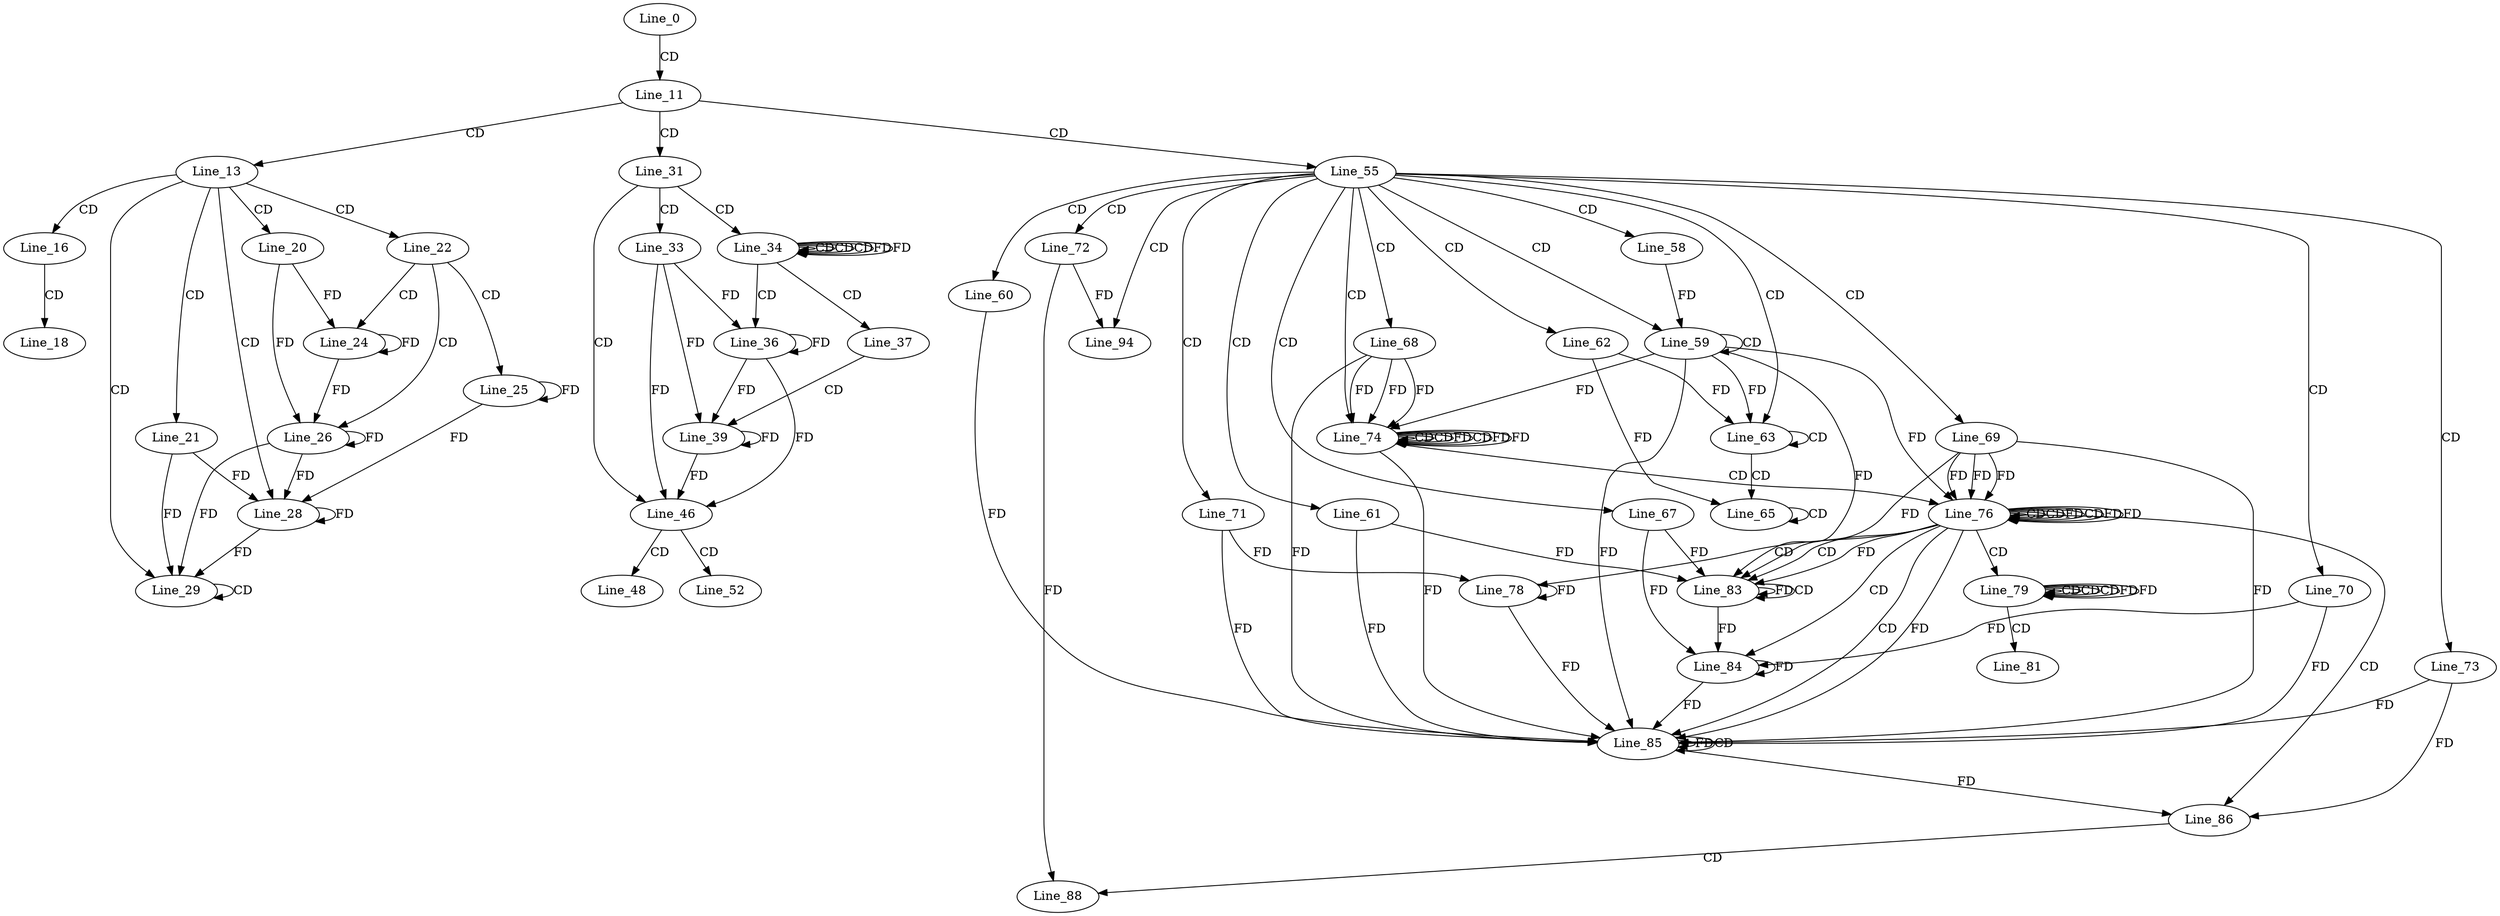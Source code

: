 digraph G {
  Line_0;
  Line_11;
  Line_13;
  Line_16;
  Line_18;
  Line_20;
  Line_21;
  Line_22;
  Line_24;
  Line_25;
  Line_26;
  Line_28;
  Line_29;
  Line_29;
  Line_31;
  Line_33;
  Line_34;
  Line_34;
  Line_34;
  Line_36;
  Line_37;
  Line_39;
  Line_46;
  Line_48;
  Line_52;
  Line_55;
  Line_58;
  Line_59;
  Line_59;
  Line_60;
  Line_61;
  Line_62;
  Line_63;
  Line_65;
  Line_65;
  Line_65;
  Line_67;
  Line_68;
  Line_69;
  Line_70;
  Line_71;
  Line_72;
  Line_73;
  Line_74;
  Line_74;
  Line_74;
  Line_76;
  Line_76;
  Line_76;
  Line_78;
  Line_79;
  Line_79;
  Line_79;
  Line_81;
  Line_83;
  Line_83;
  Line_84;
  Line_85;
  Line_85;
  Line_86;
  Line_88;
  Line_94;
  Line_0 -> Line_11 [ label="CD" ];
  Line_11 -> Line_13 [ label="CD" ];
  Line_13 -> Line_16 [ label="CD" ];
  Line_16 -> Line_18 [ label="CD" ];
  Line_13 -> Line_20 [ label="CD" ];
  Line_13 -> Line_21 [ label="CD" ];
  Line_13 -> Line_22 [ label="CD" ];
  Line_22 -> Line_24 [ label="CD" ];
  Line_20 -> Line_24 [ label="FD" ];
  Line_24 -> Line_24 [ label="FD" ];
  Line_22 -> Line_25 [ label="CD" ];
  Line_25 -> Line_25 [ label="FD" ];
  Line_22 -> Line_26 [ label="CD" ];
  Line_26 -> Line_26 [ label="FD" ];
  Line_20 -> Line_26 [ label="FD" ];
  Line_24 -> Line_26 [ label="FD" ];
  Line_13 -> Line_28 [ label="CD" ];
  Line_21 -> Line_28 [ label="FD" ];
  Line_28 -> Line_28 [ label="FD" ];
  Line_25 -> Line_28 [ label="FD" ];
  Line_26 -> Line_28 [ label="FD" ];
  Line_13 -> Line_29 [ label="CD" ];
  Line_29 -> Line_29 [ label="CD" ];
  Line_26 -> Line_29 [ label="FD" ];
  Line_21 -> Line_29 [ label="FD" ];
  Line_28 -> Line_29 [ label="FD" ];
  Line_11 -> Line_31 [ label="CD" ];
  Line_31 -> Line_33 [ label="CD" ];
  Line_31 -> Line_34 [ label="CD" ];
  Line_34 -> Line_34 [ label="CD" ];
  Line_34 -> Line_34 [ label="CD" ];
  Line_34 -> Line_34 [ label="CD" ];
  Line_34 -> Line_34 [ label="FD" ];
  Line_34 -> Line_36 [ label="CD" ];
  Line_36 -> Line_36 [ label="FD" ];
  Line_33 -> Line_36 [ label="FD" ];
  Line_34 -> Line_37 [ label="CD" ];
  Line_37 -> Line_39 [ label="CD" ];
  Line_36 -> Line_39 [ label="FD" ];
  Line_39 -> Line_39 [ label="FD" ];
  Line_33 -> Line_39 [ label="FD" ];
  Line_31 -> Line_46 [ label="CD" ];
  Line_36 -> Line_46 [ label="FD" ];
  Line_39 -> Line_46 [ label="FD" ];
  Line_33 -> Line_46 [ label="FD" ];
  Line_46 -> Line_48 [ label="CD" ];
  Line_46 -> Line_52 [ label="CD" ];
  Line_11 -> Line_55 [ label="CD" ];
  Line_55 -> Line_58 [ label="CD" ];
  Line_55 -> Line_59 [ label="CD" ];
  Line_59 -> Line_59 [ label="CD" ];
  Line_58 -> Line_59 [ label="FD" ];
  Line_55 -> Line_60 [ label="CD" ];
  Line_55 -> Line_61 [ label="CD" ];
  Line_55 -> Line_62 [ label="CD" ];
  Line_55 -> Line_63 [ label="CD" ];
  Line_63 -> Line_63 [ label="CD" ];
  Line_62 -> Line_63 [ label="FD" ];
  Line_59 -> Line_63 [ label="FD" ];
  Line_63 -> Line_65 [ label="CD" ];
  Line_62 -> Line_65 [ label="FD" ];
  Line_65 -> Line_65 [ label="CD" ];
  Line_55 -> Line_67 [ label="CD" ];
  Line_55 -> Line_68 [ label="CD" ];
  Line_55 -> Line_69 [ label="CD" ];
  Line_55 -> Line_70 [ label="CD" ];
  Line_55 -> Line_71 [ label="CD" ];
  Line_55 -> Line_72 [ label="CD" ];
  Line_55 -> Line_73 [ label="CD" ];
  Line_55 -> Line_74 [ label="CD" ];
  Line_74 -> Line_74 [ label="CD" ];
  Line_68 -> Line_74 [ label="FD" ];
  Line_59 -> Line_74 [ label="FD" ];
  Line_74 -> Line_74 [ label="CD" ];
  Line_74 -> Line_74 [ label="FD" ];
  Line_68 -> Line_74 [ label="FD" ];
  Line_74 -> Line_74 [ label="CD" ];
  Line_74 -> Line_74 [ label="FD" ];
  Line_68 -> Line_74 [ label="FD" ];
  Line_74 -> Line_76 [ label="CD" ];
  Line_76 -> Line_76 [ label="CD" ];
  Line_69 -> Line_76 [ label="FD" ];
  Line_59 -> Line_76 [ label="FD" ];
  Line_76 -> Line_76 [ label="CD" ];
  Line_76 -> Line_76 [ label="FD" ];
  Line_69 -> Line_76 [ label="FD" ];
  Line_76 -> Line_76 [ label="CD" ];
  Line_76 -> Line_76 [ label="FD" ];
  Line_69 -> Line_76 [ label="FD" ];
  Line_76 -> Line_78 [ label="CD" ];
  Line_78 -> Line_78 [ label="FD" ];
  Line_71 -> Line_78 [ label="FD" ];
  Line_76 -> Line_79 [ label="CD" ];
  Line_79 -> Line_79 [ label="CD" ];
  Line_79 -> Line_79 [ label="CD" ];
  Line_79 -> Line_79 [ label="CD" ];
  Line_79 -> Line_79 [ label="FD" ];
  Line_79 -> Line_81 [ label="CD" ];
  Line_76 -> Line_83 [ label="CD" ];
  Line_83 -> Line_83 [ label="FD" ];
  Line_67 -> Line_83 [ label="FD" ];
  Line_83 -> Line_83 [ label="CD" ];
  Line_61 -> Line_83 [ label="FD" ];
  Line_76 -> Line_83 [ label="FD" ];
  Line_69 -> Line_83 [ label="FD" ];
  Line_59 -> Line_83 [ label="FD" ];
  Line_76 -> Line_84 [ label="CD" ];
  Line_84 -> Line_84 [ label="FD" ];
  Line_70 -> Line_84 [ label="FD" ];
  Line_83 -> Line_84 [ label="FD" ];
  Line_67 -> Line_84 [ label="FD" ];
  Line_76 -> Line_85 [ label="CD" ];
  Line_85 -> Line_85 [ label="FD" ];
  Line_73 -> Line_85 [ label="FD" ];
  Line_85 -> Line_85 [ label="CD" ];
  Line_61 -> Line_85 [ label="FD" ];
  Line_60 -> Line_85 [ label="FD" ];
  Line_78 -> Line_85 [ label="FD" ];
  Line_71 -> Line_85 [ label="FD" ];
  Line_74 -> Line_85 [ label="FD" ];
  Line_68 -> Line_85 [ label="FD" ];
  Line_84 -> Line_85 [ label="FD" ];
  Line_70 -> Line_85 [ label="FD" ];
  Line_76 -> Line_85 [ label="FD" ];
  Line_69 -> Line_85 [ label="FD" ];
  Line_59 -> Line_85 [ label="FD" ];
  Line_76 -> Line_86 [ label="CD" ];
  Line_85 -> Line_86 [ label="FD" ];
  Line_73 -> Line_86 [ label="FD" ];
  Line_86 -> Line_88 [ label="CD" ];
  Line_72 -> Line_88 [ label="FD" ];
  Line_55 -> Line_94 [ label="CD" ];
  Line_72 -> Line_94 [ label="FD" ];
  Line_34 -> Line_34 [ label="FD" ];
  Line_74 -> Line_74 [ label="FD" ];
  Line_76 -> Line_76 [ label="FD" ];
  Line_79 -> Line_79 [ label="FD" ];
}
